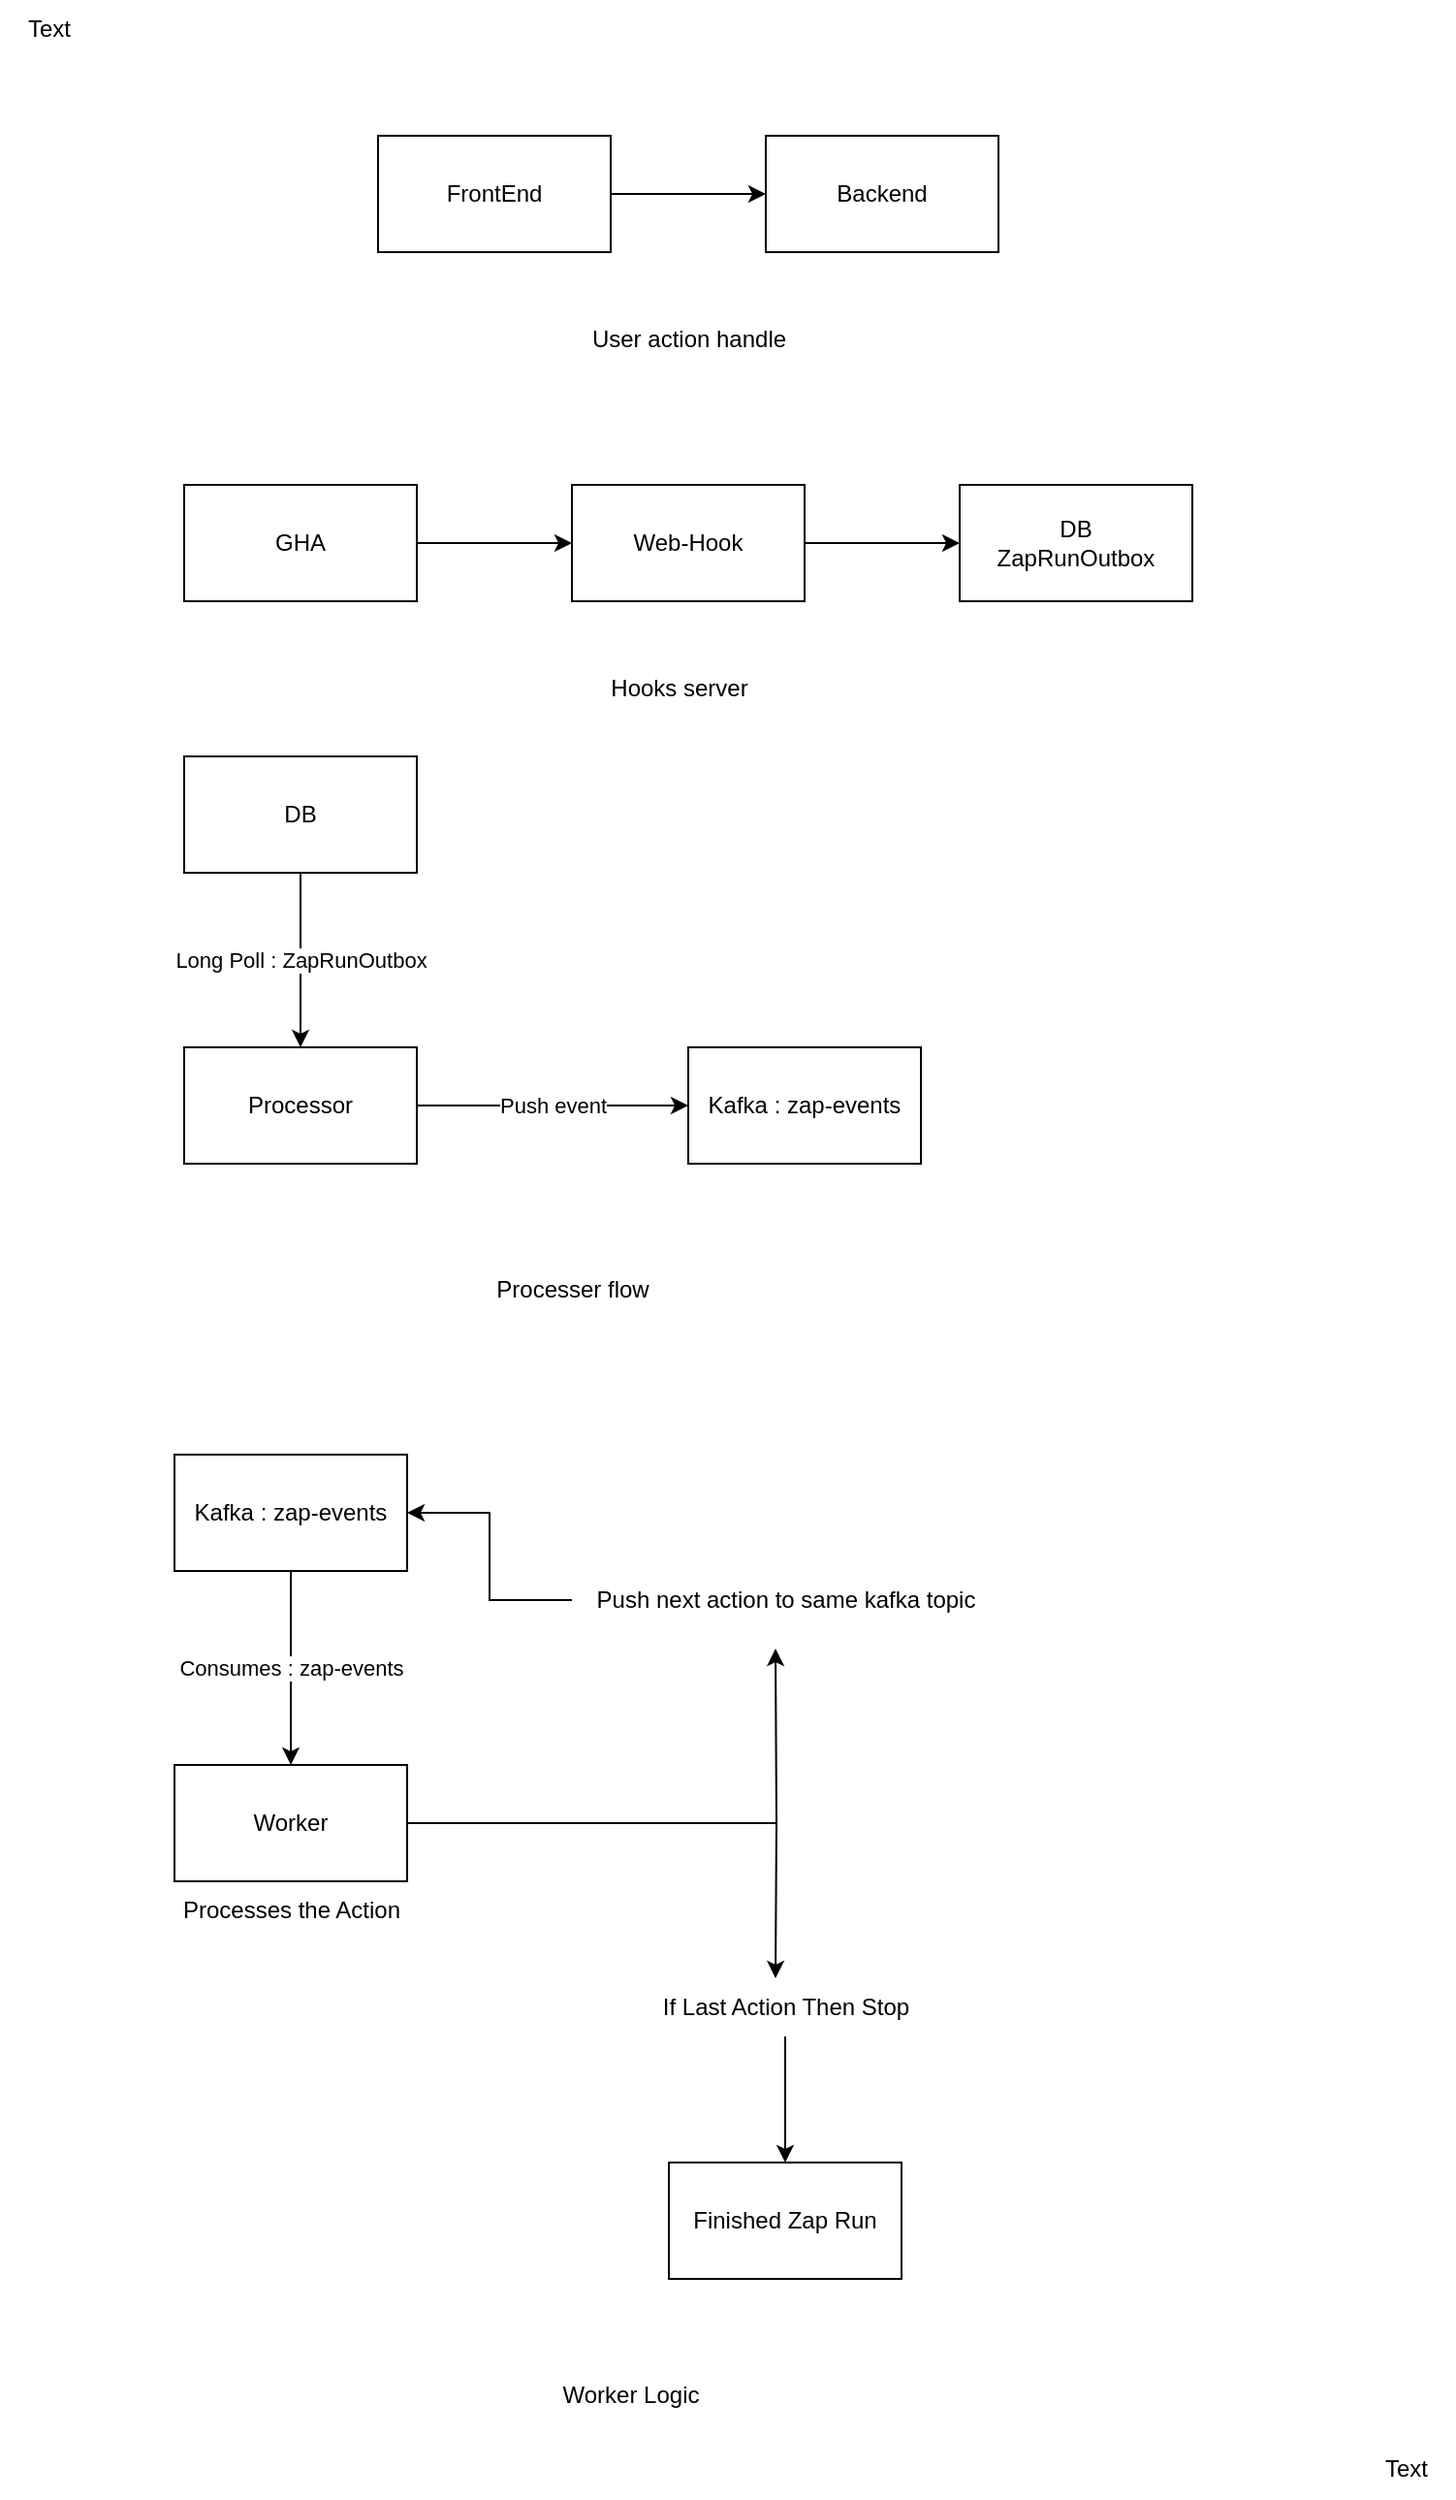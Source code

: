 <mxfile version="24.7.6">
  <diagram name="Page-1" id="BWFN5VkwiLTtszJDaQzB">
    <mxGraphModel dx="1050" dy="1665" grid="1" gridSize="10" guides="1" tooltips="1" connect="1" arrows="1" fold="1" page="1" pageScale="1" pageWidth="850" pageHeight="1100" math="0" shadow="0">
      <root>
        <mxCell id="0" />
        <mxCell id="1" parent="0" />
        <mxCell id="0wGi1IUg3HWWMHV7L7pv-3" value="" style="edgeStyle=orthogonalEdgeStyle;rounded=0;orthogonalLoop=1;jettySize=auto;html=1;" parent="1" source="0wGi1IUg3HWWMHV7L7pv-1" target="0wGi1IUg3HWWMHV7L7pv-2" edge="1">
          <mxGeometry relative="1" as="geometry" />
        </mxCell>
        <mxCell id="0wGi1IUg3HWWMHV7L7pv-1" value="FrontEnd" style="rounded=0;whiteSpace=wrap;html=1;" parent="1" vertex="1">
          <mxGeometry x="265" y="40" width="120" height="60" as="geometry" />
        </mxCell>
        <mxCell id="0wGi1IUg3HWWMHV7L7pv-2" value="Backend" style="rounded=0;whiteSpace=wrap;html=1;" parent="1" vertex="1">
          <mxGeometry x="465" y="40" width="120" height="60" as="geometry" />
        </mxCell>
        <mxCell id="0wGi1IUg3HWWMHV7L7pv-6" value="" style="edgeStyle=orthogonalEdgeStyle;rounded=0;orthogonalLoop=1;jettySize=auto;html=1;" parent="1" source="0wGi1IUg3HWWMHV7L7pv-4" target="0wGi1IUg3HWWMHV7L7pv-5" edge="1">
          <mxGeometry relative="1" as="geometry" />
        </mxCell>
        <mxCell id="0wGi1IUg3HWWMHV7L7pv-4" value="GHA" style="rounded=0;whiteSpace=wrap;html=1;" parent="1" vertex="1">
          <mxGeometry x="165" y="220" width="120" height="60" as="geometry" />
        </mxCell>
        <mxCell id="0wGi1IUg3HWWMHV7L7pv-8" value="" style="edgeStyle=orthogonalEdgeStyle;rounded=0;orthogonalLoop=1;jettySize=auto;html=1;" parent="1" source="0wGi1IUg3HWWMHV7L7pv-5" target="0wGi1IUg3HWWMHV7L7pv-7" edge="1">
          <mxGeometry relative="1" as="geometry" />
        </mxCell>
        <mxCell id="0wGi1IUg3HWWMHV7L7pv-5" value="Web-&lt;span style=&quot;background-color: initial;&quot;&gt;Hook&lt;/span&gt;" style="rounded=0;whiteSpace=wrap;html=1;" parent="1" vertex="1">
          <mxGeometry x="365" y="220" width="120" height="60" as="geometry" />
        </mxCell>
        <mxCell id="0wGi1IUg3HWWMHV7L7pv-7" value="DB&lt;div&gt;ZapRunOutbox&lt;/div&gt;" style="rounded=0;whiteSpace=wrap;html=1;" parent="1" vertex="1">
          <mxGeometry x="565" y="220" width="120" height="60" as="geometry" />
        </mxCell>
        <mxCell id="0wGi1IUg3HWWMHV7L7pv-13" value="Push event" style="edgeStyle=orthogonalEdgeStyle;rounded=0;orthogonalLoop=1;jettySize=auto;html=1;" parent="1" source="0wGi1IUg3HWWMHV7L7pv-9" target="0wGi1IUg3HWWMHV7L7pv-12" edge="1">
          <mxGeometry relative="1" as="geometry" />
        </mxCell>
        <mxCell id="0wGi1IUg3HWWMHV7L7pv-9" value="Processor" style="rounded=0;whiteSpace=wrap;html=1;" parent="1" vertex="1">
          <mxGeometry x="165" y="510" width="120" height="60" as="geometry" />
        </mxCell>
        <mxCell id="0wGi1IUg3HWWMHV7L7pv-11" value="Long Poll : ZapRunOutbox" style="edgeStyle=orthogonalEdgeStyle;rounded=0;orthogonalLoop=1;jettySize=auto;html=1;" parent="1" source="0wGi1IUg3HWWMHV7L7pv-10" target="0wGi1IUg3HWWMHV7L7pv-9" edge="1">
          <mxGeometry relative="1" as="geometry" />
        </mxCell>
        <mxCell id="0wGi1IUg3HWWMHV7L7pv-10" value="DB" style="rounded=0;whiteSpace=wrap;html=1;" parent="1" vertex="1">
          <mxGeometry x="165" y="360" width="120" height="60" as="geometry" />
        </mxCell>
        <mxCell id="0wGi1IUg3HWWMHV7L7pv-12" value="Kafka : zap-events" style="rounded=0;whiteSpace=wrap;html=1;" parent="1" vertex="1">
          <mxGeometry x="425" y="510" width="120" height="60" as="geometry" />
        </mxCell>
        <mxCell id="0wGi1IUg3HWWMHV7L7pv-18" style="edgeStyle=orthogonalEdgeStyle;rounded=0;orthogonalLoop=1;jettySize=auto;html=1;" parent="1" source="0wGi1IUg3HWWMHV7L7pv-14" edge="1">
          <mxGeometry relative="1" as="geometry">
            <mxPoint x="470" y="820" as="targetPoint" />
          </mxGeometry>
        </mxCell>
        <mxCell id="0wGi1IUg3HWWMHV7L7pv-22" style="edgeStyle=orthogonalEdgeStyle;rounded=0;orthogonalLoop=1;jettySize=auto;html=1;" parent="1" source="0wGi1IUg3HWWMHV7L7pv-14" edge="1">
          <mxGeometry relative="1" as="geometry">
            <mxPoint x="470" y="990" as="targetPoint" />
          </mxGeometry>
        </mxCell>
        <mxCell id="0wGi1IUg3HWWMHV7L7pv-14" value="Worker" style="rounded=0;whiteSpace=wrap;html=1;" parent="1" vertex="1">
          <mxGeometry x="160" y="880" width="120" height="60" as="geometry" />
        </mxCell>
        <mxCell id="0wGi1IUg3HWWMHV7L7pv-16" value="Consumes : zap-events" style="edgeStyle=orthogonalEdgeStyle;rounded=0;orthogonalLoop=1;jettySize=auto;html=1;" parent="1" source="0wGi1IUg3HWWMHV7L7pv-15" target="0wGi1IUg3HWWMHV7L7pv-14" edge="1">
          <mxGeometry relative="1" as="geometry" />
        </mxCell>
        <mxCell id="0wGi1IUg3HWWMHV7L7pv-15" value="Kafka : zap-events" style="rounded=0;whiteSpace=wrap;html=1;" parent="1" vertex="1">
          <mxGeometry x="160" y="720" width="120" height="60" as="geometry" />
        </mxCell>
        <mxCell id="0wGi1IUg3HWWMHV7L7pv-17" value="Processes the Action" style="text;html=1;align=center;verticalAlign=middle;resizable=0;points=[];autosize=1;strokeColor=none;fillColor=none;" parent="1" vertex="1">
          <mxGeometry x="150" y="940" width="140" height="30" as="geometry" />
        </mxCell>
        <mxCell id="0wGi1IUg3HWWMHV7L7pv-21" style="edgeStyle=orthogonalEdgeStyle;rounded=0;orthogonalLoop=1;jettySize=auto;html=1;entryX=1;entryY=0.5;entryDx=0;entryDy=0;" parent="1" source="0wGi1IUg3HWWMHV7L7pv-20" target="0wGi1IUg3HWWMHV7L7pv-15" edge="1">
          <mxGeometry relative="1" as="geometry" />
        </mxCell>
        <mxCell id="0wGi1IUg3HWWMHV7L7pv-20" value="Push next action to same kafka topic" style="text;html=1;align=center;verticalAlign=middle;resizable=0;points=[];autosize=1;strokeColor=none;fillColor=none;" parent="1" vertex="1">
          <mxGeometry x="365" y="780" width="220" height="30" as="geometry" />
        </mxCell>
        <mxCell id="0wGi1IUg3HWWMHV7L7pv-26" value="" style="edgeStyle=orthogonalEdgeStyle;rounded=0;orthogonalLoop=1;jettySize=auto;html=1;" parent="1" source="0wGi1IUg3HWWMHV7L7pv-23" target="0wGi1IUg3HWWMHV7L7pv-25" edge="1">
          <mxGeometry relative="1" as="geometry" />
        </mxCell>
        <mxCell id="0wGi1IUg3HWWMHV7L7pv-23" value="If Last Action Then Stop" style="text;html=1;align=center;verticalAlign=middle;resizable=0;points=[];autosize=1;strokeColor=none;fillColor=none;" parent="1" vertex="1">
          <mxGeometry x="400" y="990" width="150" height="30" as="geometry" />
        </mxCell>
        <mxCell id="0wGi1IUg3HWWMHV7L7pv-25" value="Finished Zap Run" style="whiteSpace=wrap;html=1;" parent="1" vertex="1">
          <mxGeometry x="415" y="1085" width="120" height="60" as="geometry" />
        </mxCell>
        <mxCell id="no5V3kSyCaCKcfA3TjVm-1" value="User action handle" style="text;html=1;align=center;verticalAlign=middle;resizable=0;points=[];autosize=1;strokeColor=none;fillColor=none;" vertex="1" parent="1">
          <mxGeometry x="365" y="130" width="120" height="30" as="geometry" />
        </mxCell>
        <mxCell id="no5V3kSyCaCKcfA3TjVm-2" value="Hooks server" style="text;html=1;align=center;verticalAlign=middle;resizable=0;points=[];autosize=1;strokeColor=none;fillColor=none;" vertex="1" parent="1">
          <mxGeometry x="375" y="310" width="90" height="30" as="geometry" />
        </mxCell>
        <mxCell id="no5V3kSyCaCKcfA3TjVm-3" value="Processer flow" style="text;html=1;align=center;verticalAlign=middle;resizable=0;points=[];autosize=1;strokeColor=none;fillColor=none;" vertex="1" parent="1">
          <mxGeometry x="315" y="620" width="100" height="30" as="geometry" />
        </mxCell>
        <mxCell id="no5V3kSyCaCKcfA3TjVm-4" value="Worker Logic" style="text;html=1;align=center;verticalAlign=middle;resizable=0;points=[];autosize=1;strokeColor=none;fillColor=none;" vertex="1" parent="1">
          <mxGeometry x="350" y="1190" width="90" height="30" as="geometry" />
        </mxCell>
        <mxCell id="no5V3kSyCaCKcfA3TjVm-5" value="Text" style="text;html=1;align=center;verticalAlign=middle;resizable=0;points=[];autosize=1;strokeColor=none;fillColor=none;" vertex="1" parent="1">
          <mxGeometry x="70" y="-30" width="50" height="30" as="geometry" />
        </mxCell>
        <mxCell id="no5V3kSyCaCKcfA3TjVm-6" value="Text" style="text;html=1;align=center;verticalAlign=middle;resizable=0;points=[];autosize=1;strokeColor=none;fillColor=none;" vertex="1" parent="1">
          <mxGeometry x="770" y="1228" width="50" height="30" as="geometry" />
        </mxCell>
      </root>
    </mxGraphModel>
  </diagram>
</mxfile>
